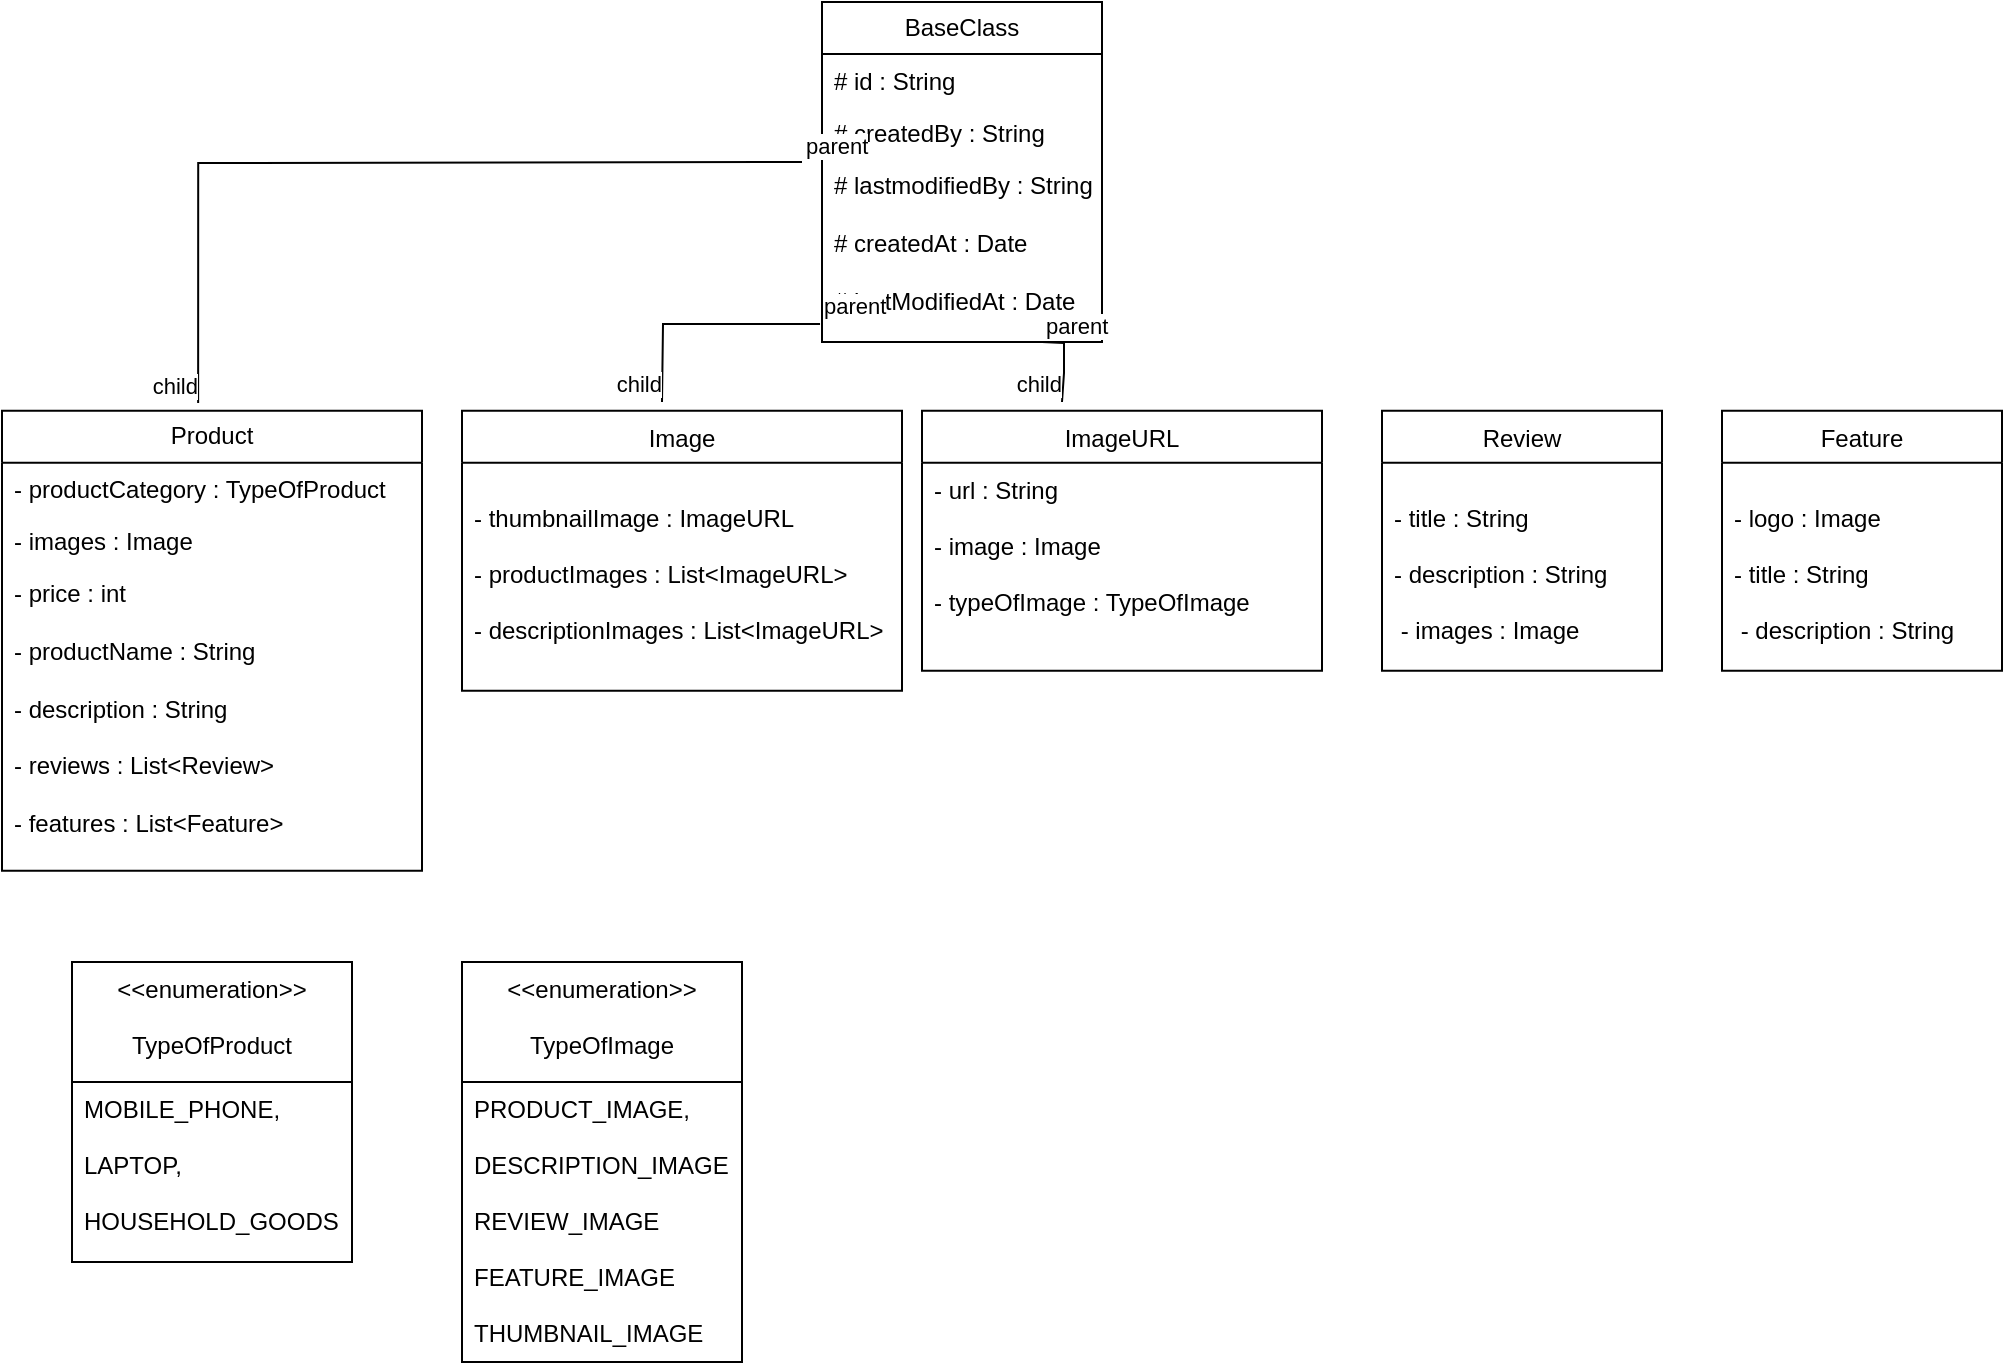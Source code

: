 <mxfile version="21.3.7" type="device">
  <diagram id="C5RBs43oDa-KdzZeNtuy" name="Page-1">
    <mxGraphModel dx="1989" dy="2265" grid="1" gridSize="10" guides="1" tooltips="1" connect="1" arrows="1" fold="1" page="1" pageScale="1" pageWidth="827" pageHeight="1169" math="0" shadow="0">
      <root>
        <mxCell id="WIyWlLk6GJQsqaUBKTNV-0" />
        <mxCell id="WIyWlLk6GJQsqaUBKTNV-1" parent="WIyWlLk6GJQsqaUBKTNV-0" />
        <mxCell id="vlChoenDETxezX9rOSCe-7" value="BaseClass" style="swimlane;fontStyle=0;childLayout=stackLayout;horizontal=1;startSize=26;fillColor=none;horizontalStack=0;resizeParent=1;resizeParentMax=0;resizeLast=0;collapsible=1;marginBottom=0;whiteSpace=wrap;html=1;" vertex="1" parent="WIyWlLk6GJQsqaUBKTNV-1">
          <mxGeometry x="300" y="-440" width="140" height="170" as="geometry" />
        </mxCell>
        <mxCell id="vlChoenDETxezX9rOSCe-8" value="# id : String" style="text;strokeColor=none;fillColor=none;align=left;verticalAlign=top;spacingLeft=4;spacingRight=4;overflow=hidden;rotatable=0;points=[[0,0.5],[1,0.5]];portConstraint=eastwest;whiteSpace=wrap;html=1;" vertex="1" parent="vlChoenDETxezX9rOSCe-7">
          <mxGeometry y="26" width="140" height="26" as="geometry" />
        </mxCell>
        <mxCell id="vlChoenDETxezX9rOSCe-9" value="# createdBy : String" style="text;strokeColor=none;fillColor=none;align=left;verticalAlign=top;spacingLeft=4;spacingRight=4;overflow=hidden;rotatable=0;points=[[0,0.5],[1,0.5]];portConstraint=eastwest;whiteSpace=wrap;html=1;" vertex="1" parent="vlChoenDETxezX9rOSCe-7">
          <mxGeometry y="52" width="140" height="26" as="geometry" />
        </mxCell>
        <mxCell id="vlChoenDETxezX9rOSCe-10" value="# lastmodifiedBy : String&lt;br&gt;&lt;br&gt;# createdAt : Date&lt;br&gt;&lt;br&gt;# lastModifiedAt : Date" style="text;strokeColor=none;fillColor=none;align=left;verticalAlign=top;spacingLeft=4;spacingRight=4;overflow=hidden;rotatable=0;points=[[0,0.5],[1,0.5]];portConstraint=eastwest;whiteSpace=wrap;html=1;" vertex="1" parent="vlChoenDETxezX9rOSCe-7">
          <mxGeometry y="78" width="140" height="92" as="geometry" />
        </mxCell>
        <mxCell id="vlChoenDETxezX9rOSCe-42" value="" style="endArrow=none;html=1;edgeStyle=orthogonalEdgeStyle;rounded=0;entryX=-0.007;entryY=0.902;entryDx=0;entryDy=0;entryPerimeter=0;exitX=-0.007;exitY=0.902;exitDx=0;exitDy=0;exitPerimeter=0;" edge="1" parent="vlChoenDETxezX9rOSCe-7" source="vlChoenDETxezX9rOSCe-10">
          <mxGeometry relative="1" as="geometry">
            <mxPoint x="-20" y="160" as="sourcePoint" />
            <mxPoint x="-80" y="200" as="targetPoint" />
          </mxGeometry>
        </mxCell>
        <mxCell id="vlChoenDETxezX9rOSCe-43" value="parent" style="edgeLabel;resizable=0;html=1;align=left;verticalAlign=bottom;" connectable="0" vertex="1" parent="vlChoenDETxezX9rOSCe-42">
          <mxGeometry x="-1" relative="1" as="geometry" />
        </mxCell>
        <mxCell id="vlChoenDETxezX9rOSCe-44" value="child" style="edgeLabel;resizable=0;html=1;align=right;verticalAlign=bottom;" connectable="0" vertex="1" parent="vlChoenDETxezX9rOSCe-42">
          <mxGeometry x="1" relative="1" as="geometry" />
        </mxCell>
        <mxCell id="vlChoenDETxezX9rOSCe-11" value="Product" style="swimlane;fontStyle=0;childLayout=stackLayout;horizontal=1;startSize=26;fillColor=none;horizontalStack=0;resizeParent=1;resizeParentMax=0;resizeLast=0;collapsible=1;marginBottom=0;whiteSpace=wrap;html=1;" vertex="1" parent="WIyWlLk6GJQsqaUBKTNV-1">
          <mxGeometry x="-110" y="-235.6" width="210" height="230" as="geometry" />
        </mxCell>
        <mxCell id="vlChoenDETxezX9rOSCe-12" value="- productCategory : TypeOfProduct" style="text;strokeColor=none;fillColor=none;align=left;verticalAlign=top;spacingLeft=4;spacingRight=4;overflow=hidden;rotatable=0;points=[[0,0.5],[1,0.5]];portConstraint=eastwest;whiteSpace=wrap;html=1;" vertex="1" parent="vlChoenDETxezX9rOSCe-11">
          <mxGeometry y="26" width="210" height="26" as="geometry" />
        </mxCell>
        <mxCell id="vlChoenDETxezX9rOSCe-13" value="- images : Image" style="text;strokeColor=none;fillColor=none;align=left;verticalAlign=top;spacingLeft=4;spacingRight=4;overflow=hidden;rotatable=0;points=[[0,0.5],[1,0.5]];portConstraint=eastwest;whiteSpace=wrap;html=1;" vertex="1" parent="vlChoenDETxezX9rOSCe-11">
          <mxGeometry y="52" width="210" height="26" as="geometry" />
        </mxCell>
        <mxCell id="vlChoenDETxezX9rOSCe-14" value="- price : int&lt;br&gt;&lt;br&gt;- productName : String&lt;br&gt;&lt;br&gt;- description : String&lt;br&gt;&lt;br&gt;- reviews : List&amp;lt;Review&amp;gt;&lt;br&gt;&lt;br&gt;- features : List&amp;lt;Feature&amp;gt;" style="text;strokeColor=none;fillColor=none;align=left;verticalAlign=top;spacingLeft=4;spacingRight=4;overflow=hidden;rotatable=0;points=[[0,0.5],[1,0.5]];portConstraint=eastwest;whiteSpace=wrap;html=1;" vertex="1" parent="vlChoenDETxezX9rOSCe-11">
          <mxGeometry y="78" width="210" height="152" as="geometry" />
        </mxCell>
        <mxCell id="vlChoenDETxezX9rOSCe-15" value="Image" style="swimlane;fontStyle=0;align=center;verticalAlign=top;childLayout=stackLayout;horizontal=1;startSize=26;horizontalStack=0;resizeParent=1;resizeLast=0;collapsible=1;marginBottom=0;rounded=0;shadow=0;strokeWidth=1;" vertex="1" parent="WIyWlLk6GJQsqaUBKTNV-1">
          <mxGeometry x="120" y="-235.6" width="220" height="140" as="geometry">
            <mxRectangle x="230" y="140" width="160" height="26" as="alternateBounds" />
          </mxGeometry>
        </mxCell>
        <mxCell id="vlChoenDETxezX9rOSCe-16" value="&#xa;- thumbnailImage : ImageURL&#xa;&#xa;- productImages : List&lt;ImageURL&gt;&#xa;&#xa;- descriptionImages : List&lt;ImageURL&gt;&#xa;" style="text;align=left;verticalAlign=top;spacingLeft=4;spacingRight=4;overflow=hidden;rotatable=0;points=[[0,0.5],[1,0.5]];portConstraint=eastwest;" vertex="1" parent="vlChoenDETxezX9rOSCe-15">
          <mxGeometry y="26" width="220" height="114" as="geometry" />
        </mxCell>
        <mxCell id="vlChoenDETxezX9rOSCe-25" value="ImageURL&#xa;" style="swimlane;fontStyle=0;align=center;verticalAlign=top;childLayout=stackLayout;horizontal=1;startSize=26;horizontalStack=0;resizeParent=1;resizeLast=0;collapsible=1;marginBottom=0;rounded=0;shadow=0;strokeWidth=1;" vertex="1" parent="WIyWlLk6GJQsqaUBKTNV-1">
          <mxGeometry x="350" y="-235.6" width="200" height="130" as="geometry">
            <mxRectangle x="340" y="380" width="170" height="26" as="alternateBounds" />
          </mxGeometry>
        </mxCell>
        <mxCell id="vlChoenDETxezX9rOSCe-26" value="- url : String&#xa;&#xa;- image : Image&#xa;&#xa;- typeOfImage : TypeOfImage&#xa;" style="text;align=left;verticalAlign=top;spacingLeft=4;spacingRight=4;overflow=hidden;rotatable=0;points=[[0,0.5],[1,0.5]];portConstraint=eastwest;" vertex="1" parent="vlChoenDETxezX9rOSCe-25">
          <mxGeometry y="26" width="200" height="104" as="geometry" />
        </mxCell>
        <mxCell id="vlChoenDETxezX9rOSCe-28" value="Review" style="swimlane;fontStyle=0;align=center;verticalAlign=top;childLayout=stackLayout;horizontal=1;startSize=26;horizontalStack=0;resizeParent=1;resizeLast=0;collapsible=1;marginBottom=0;rounded=0;shadow=0;strokeWidth=1;" vertex="1" parent="WIyWlLk6GJQsqaUBKTNV-1">
          <mxGeometry x="580" y="-235.6" width="140" height="130" as="geometry">
            <mxRectangle x="230" y="140" width="160" height="26" as="alternateBounds" />
          </mxGeometry>
        </mxCell>
        <mxCell id="vlChoenDETxezX9rOSCe-29" value="&#xa;- title : String&#xa;&#xa;- description : String&#xa;&#xa; - images : Image" style="text;align=left;verticalAlign=top;spacingLeft=4;spacingRight=4;overflow=hidden;rotatable=0;points=[[0,0.5],[1,0.5]];portConstraint=eastwest;" vertex="1" parent="vlChoenDETxezX9rOSCe-28">
          <mxGeometry y="26" width="140" height="104" as="geometry" />
        </mxCell>
        <mxCell id="vlChoenDETxezX9rOSCe-30" value="Feature" style="swimlane;fontStyle=0;align=center;verticalAlign=top;childLayout=stackLayout;horizontal=1;startSize=26;horizontalStack=0;resizeParent=1;resizeLast=0;collapsible=1;marginBottom=0;rounded=0;shadow=0;strokeWidth=1;" vertex="1" parent="WIyWlLk6GJQsqaUBKTNV-1">
          <mxGeometry x="750" y="-235.6" width="140" height="130" as="geometry">
            <mxRectangle x="230" y="140" width="160" height="26" as="alternateBounds" />
          </mxGeometry>
        </mxCell>
        <mxCell id="vlChoenDETxezX9rOSCe-31" value="&#xa;- logo : Image&#xa;&#xa;- title : String&#xa;&#xa; - description : String&#xa;" style="text;align=left;verticalAlign=top;spacingLeft=4;spacingRight=4;overflow=hidden;rotatable=0;points=[[0,0.5],[1,0.5]];portConstraint=eastwest;" vertex="1" parent="vlChoenDETxezX9rOSCe-30">
          <mxGeometry y="26" width="140" height="104" as="geometry" />
        </mxCell>
        <mxCell id="vlChoenDETxezX9rOSCe-32" value="&lt;&lt;enumeration&gt;&gt;&#xa;&#xa;TypeOfProduct" style="swimlane;fontStyle=0;align=center;verticalAlign=top;childLayout=stackLayout;horizontal=1;startSize=60;horizontalStack=0;resizeParent=1;resizeLast=0;collapsible=1;marginBottom=0;rounded=0;shadow=0;strokeWidth=1;" vertex="1" parent="WIyWlLk6GJQsqaUBKTNV-1">
          <mxGeometry x="-75" y="40" width="140" height="150" as="geometry">
            <mxRectangle x="230" y="140" width="160" height="26" as="alternateBounds" />
          </mxGeometry>
        </mxCell>
        <mxCell id="vlChoenDETxezX9rOSCe-33" value="MOBILE_PHONE,&#xa;&#xa;LAPTOP,&#xa;&#xa;HOUSEHOLD_GOODS&#xa;" style="text;align=left;verticalAlign=top;spacingLeft=4;spacingRight=4;overflow=hidden;rotatable=0;points=[[0,0.5],[1,0.5]];portConstraint=eastwest;" vertex="1" parent="vlChoenDETxezX9rOSCe-32">
          <mxGeometry y="60" width="140" height="90" as="geometry" />
        </mxCell>
        <mxCell id="vlChoenDETxezX9rOSCe-36" value="" style="endArrow=none;html=1;edgeStyle=orthogonalEdgeStyle;rounded=0;entryX=0.467;entryY=-0.017;entryDx=0;entryDy=0;entryPerimeter=0;" edge="1" parent="WIyWlLk6GJQsqaUBKTNV-1" target="vlChoenDETxezX9rOSCe-11">
          <mxGeometry relative="1" as="geometry">
            <mxPoint x="290" y="-360" as="sourcePoint" />
            <mxPoint x="200" y="-270" as="targetPoint" />
          </mxGeometry>
        </mxCell>
        <mxCell id="vlChoenDETxezX9rOSCe-37" value="parent" style="edgeLabel;resizable=0;html=1;align=left;verticalAlign=bottom;" connectable="0" vertex="1" parent="vlChoenDETxezX9rOSCe-36">
          <mxGeometry x="-1" relative="1" as="geometry" />
        </mxCell>
        <mxCell id="vlChoenDETxezX9rOSCe-38" value="child" style="edgeLabel;resizable=0;html=1;align=right;verticalAlign=bottom;" connectable="0" vertex="1" parent="vlChoenDETxezX9rOSCe-36">
          <mxGeometry x="1" relative="1" as="geometry" />
        </mxCell>
        <mxCell id="vlChoenDETxezX9rOSCe-45" value="" style="endArrow=none;html=1;edgeStyle=orthogonalEdgeStyle;rounded=0;" edge="1" parent="WIyWlLk6GJQsqaUBKTNV-1">
          <mxGeometry relative="1" as="geometry">
            <mxPoint x="410" y="-270" as="sourcePoint" />
            <mxPoint x="420" y="-240" as="targetPoint" />
          </mxGeometry>
        </mxCell>
        <mxCell id="vlChoenDETxezX9rOSCe-46" value="parent" style="edgeLabel;resizable=0;html=1;align=left;verticalAlign=bottom;" connectable="0" vertex="1" parent="vlChoenDETxezX9rOSCe-45">
          <mxGeometry x="-1" relative="1" as="geometry" />
        </mxCell>
        <mxCell id="vlChoenDETxezX9rOSCe-47" value="child" style="edgeLabel;resizable=0;html=1;align=right;verticalAlign=bottom;" connectable="0" vertex="1" parent="vlChoenDETxezX9rOSCe-45">
          <mxGeometry x="1" relative="1" as="geometry" />
        </mxCell>
        <mxCell id="vlChoenDETxezX9rOSCe-48" value="&lt;&lt;enumeration&gt;&gt;&#xa;&#xa;TypeOfImage" style="swimlane;fontStyle=0;align=center;verticalAlign=top;childLayout=stackLayout;horizontal=1;startSize=60;horizontalStack=0;resizeParent=1;resizeLast=0;collapsible=1;marginBottom=0;rounded=0;shadow=0;strokeWidth=1;" vertex="1" parent="WIyWlLk6GJQsqaUBKTNV-1">
          <mxGeometry x="120" y="40" width="140" height="200" as="geometry">
            <mxRectangle x="230" y="140" width="160" height="26" as="alternateBounds" />
          </mxGeometry>
        </mxCell>
        <mxCell id="vlChoenDETxezX9rOSCe-49" value="PRODUCT_IMAGE,&#xa;&#xa;DESCRIPTION_IMAGE&#xa;&#xa;REVIEW_IMAGE&#xa;&#xa;FEATURE_IMAGE&#xa;&#xa;THUMBNAIL_IMAGE&#xa;" style="text;align=left;verticalAlign=top;spacingLeft=4;spacingRight=4;overflow=hidden;rotatable=0;points=[[0,0.5],[1,0.5]];portConstraint=eastwest;" vertex="1" parent="vlChoenDETxezX9rOSCe-48">
          <mxGeometry y="60" width="140" height="140" as="geometry" />
        </mxCell>
      </root>
    </mxGraphModel>
  </diagram>
</mxfile>

